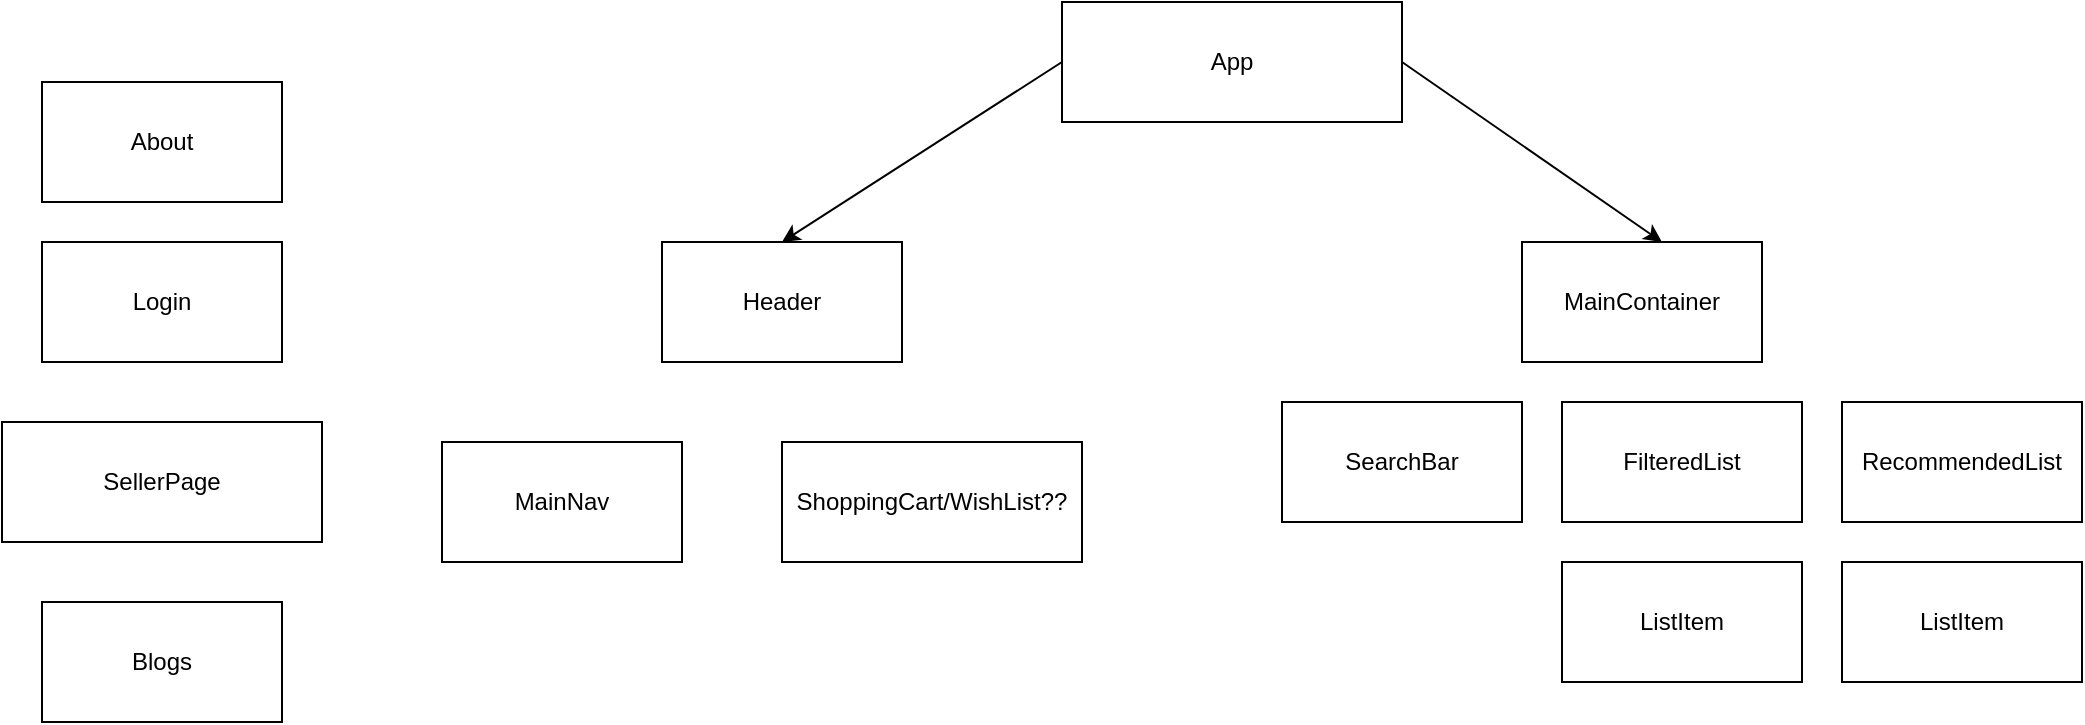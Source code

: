 <mxfile>
    <diagram id="oCMKWlnaa0XeQbs8gPat" name="Page-1">
        <mxGraphModel dx="2151" dy="500" grid="1" gridSize="10" guides="1" tooltips="1" connect="1" arrows="1" fold="1" page="1" pageScale="1" pageWidth="850" pageHeight="1100" math="0" shadow="0">
            <root>
                <mxCell id="0"/>
                <mxCell id="1" parent="0"/>
                <mxCell id="230" style="edgeStyle=none;html=1;exitX=0;exitY=0.5;exitDx=0;exitDy=0;entryX=0.5;entryY=0;entryDx=0;entryDy=0;fontColor=#000000;" edge="1" parent="1" source="2" target="3">
                    <mxGeometry relative="1" as="geometry"/>
                </mxCell>
                <mxCell id="231" style="edgeStyle=none;html=1;exitX=1;exitY=0.5;exitDx=0;exitDy=0;entryX=0.583;entryY=0;entryDx=0;entryDy=0;entryPerimeter=0;fontColor=#000000;" edge="1" parent="1" source="2" target="4">
                    <mxGeometry relative="1" as="geometry"/>
                </mxCell>
                <mxCell id="2" value="&lt;font color=&quot;#000000&quot;&gt;App&lt;/font&gt;" style="rounded=0;whiteSpace=wrap;html=1;fillColor=#FFFFFF;" vertex="1" parent="1">
                    <mxGeometry x="330" y="20" width="170" height="60" as="geometry"/>
                </mxCell>
                <mxCell id="3" value="&lt;font color=&quot;#000000&quot;&gt;Header&lt;/font&gt;" style="rounded=0;whiteSpace=wrap;html=1;fillColor=#FFFFFF;" vertex="1" parent="1">
                    <mxGeometry x="130" y="140" width="120" height="60" as="geometry"/>
                </mxCell>
                <mxCell id="4" value="&lt;font color=&quot;#000000&quot;&gt;MainContainer&lt;/font&gt;" style="rounded=0;whiteSpace=wrap;html=1;fillColor=#FFFFFF;" vertex="1" parent="1">
                    <mxGeometry x="560" y="140" width="120" height="60" as="geometry"/>
                </mxCell>
                <mxCell id="5" value="&lt;font color=&quot;#000000&quot;&gt;MainNav&lt;/font&gt;" style="rounded=0;whiteSpace=wrap;html=1;fillColor=#FFFFFF;" vertex="1" parent="1">
                    <mxGeometry x="20" y="240" width="120" height="60" as="geometry"/>
                </mxCell>
                <mxCell id="6" value="&lt;font color=&quot;#000000&quot;&gt;ShoppingCart/WishList??&lt;/font&gt;" style="rounded=0;whiteSpace=wrap;html=1;fillColor=#FFFFFF;" vertex="1" parent="1">
                    <mxGeometry x="190" y="240" width="150" height="60" as="geometry"/>
                </mxCell>
                <mxCell id="8" value="&lt;font color=&quot;#000000&quot;&gt;SearchBar&lt;/font&gt;" style="rounded=0;whiteSpace=wrap;html=1;fillColor=#FFFFFF;" vertex="1" parent="1">
                    <mxGeometry x="440" y="220" width="120" height="60" as="geometry"/>
                </mxCell>
                <mxCell id="9" value="&lt;font color=&quot;#000000&quot;&gt;FilteredList&lt;/font&gt;" style="rounded=0;whiteSpace=wrap;html=1;fillColor=#FFFFFF;" vertex="1" parent="1">
                    <mxGeometry x="580" y="220" width="120" height="60" as="geometry"/>
                </mxCell>
                <mxCell id="10" value="&lt;font color=&quot;#000000&quot;&gt;RecommendedList&lt;/font&gt;" style="rounded=0;whiteSpace=wrap;html=1;fillColor=#FFFFFF;" vertex="1" parent="1">
                    <mxGeometry x="720" y="220" width="120" height="60" as="geometry"/>
                </mxCell>
                <mxCell id="11" value="&lt;font color=&quot;#000000&quot;&gt;ListItem&lt;/font&gt;" style="rounded=0;whiteSpace=wrap;html=1;fillColor=#FFFFFF;" vertex="1" parent="1">
                    <mxGeometry x="580" y="300" width="120" height="60" as="geometry"/>
                </mxCell>
                <mxCell id="12" value="&lt;font color=&quot;#000000&quot;&gt;ListItem&lt;/font&gt;" style="rounded=0;whiteSpace=wrap;html=1;fillColor=#FFFFFF;" vertex="1" parent="1">
                    <mxGeometry x="720" y="300" width="120" height="60" as="geometry"/>
                </mxCell>
                <mxCell id="232" value="&lt;font color=&quot;#000000&quot;&gt;About&lt;/font&gt;" style="rounded=0;whiteSpace=wrap;html=1;fillColor=#FFFFFF;" vertex="1" parent="1">
                    <mxGeometry x="-180" y="60" width="120" height="60" as="geometry"/>
                </mxCell>
                <mxCell id="233" value="&lt;font color=&quot;#000000&quot;&gt;Login&lt;/font&gt;" style="rounded=0;whiteSpace=wrap;html=1;fillColor=#FFFFFF;" vertex="1" parent="1">
                    <mxGeometry x="-180" y="140" width="120" height="60" as="geometry"/>
                </mxCell>
                <mxCell id="234" value="&lt;font color=&quot;#000000&quot;&gt;SellerP&lt;/font&gt;&lt;span style=&quot;color: rgba(0 , 0 , 0 , 0) ; font-family: monospace ; font-size: 0px&quot;&gt;%3CmxGraphModel%3E%3Croot%3E%3CmxCell%20id%3D%220%22%2F%3E%3CmxCell%20id%3D%221%22%20parent%3D%220%22%2F%3E%3CmxCell%20id%3D%222%22%20value%3D%22%26lt%3Bfont%20color%3D%26quot%3B%23000000%26quot%3B%26gt%3BAbout%26lt%3B%2Ffont%26gt%3B%22%20style%3D%22rounded%3D0%3BwhiteSpace%3Dwrap%3Bhtml%3D1%3BfillColor%3D%23FFFFFF%3B%22%20vertex%3D%221%22%20parent%3D%221%22%3E%3CmxGeometry%20x%3D%22-180%22%20y%3D%2260%22%20width%3D%22120%22%20height%3D%2260%22%20as%3D%22geometry%22%2F%3E%3C%2FmxCell%3E%3C%2Froot%3E%3C%2FmxGraphModel%3E&lt;/span&gt;&lt;font color=&quot;#000000&quot;&gt;age&lt;/font&gt;" style="rounded=0;whiteSpace=wrap;html=1;fillColor=#FFFFFF;" vertex="1" parent="1">
                    <mxGeometry x="-200" y="230" width="160" height="60" as="geometry"/>
                </mxCell>
                <mxCell id="235" value="&lt;font color=&quot;#000000&quot;&gt;Blogs&lt;/font&gt;" style="rounded=0;whiteSpace=wrap;html=1;fillColor=#FFFFFF;" vertex="1" parent="1">
                    <mxGeometry x="-180" y="320" width="120" height="60" as="geometry"/>
                </mxCell>
            </root>
        </mxGraphModel>
    </diagram>
</mxfile>